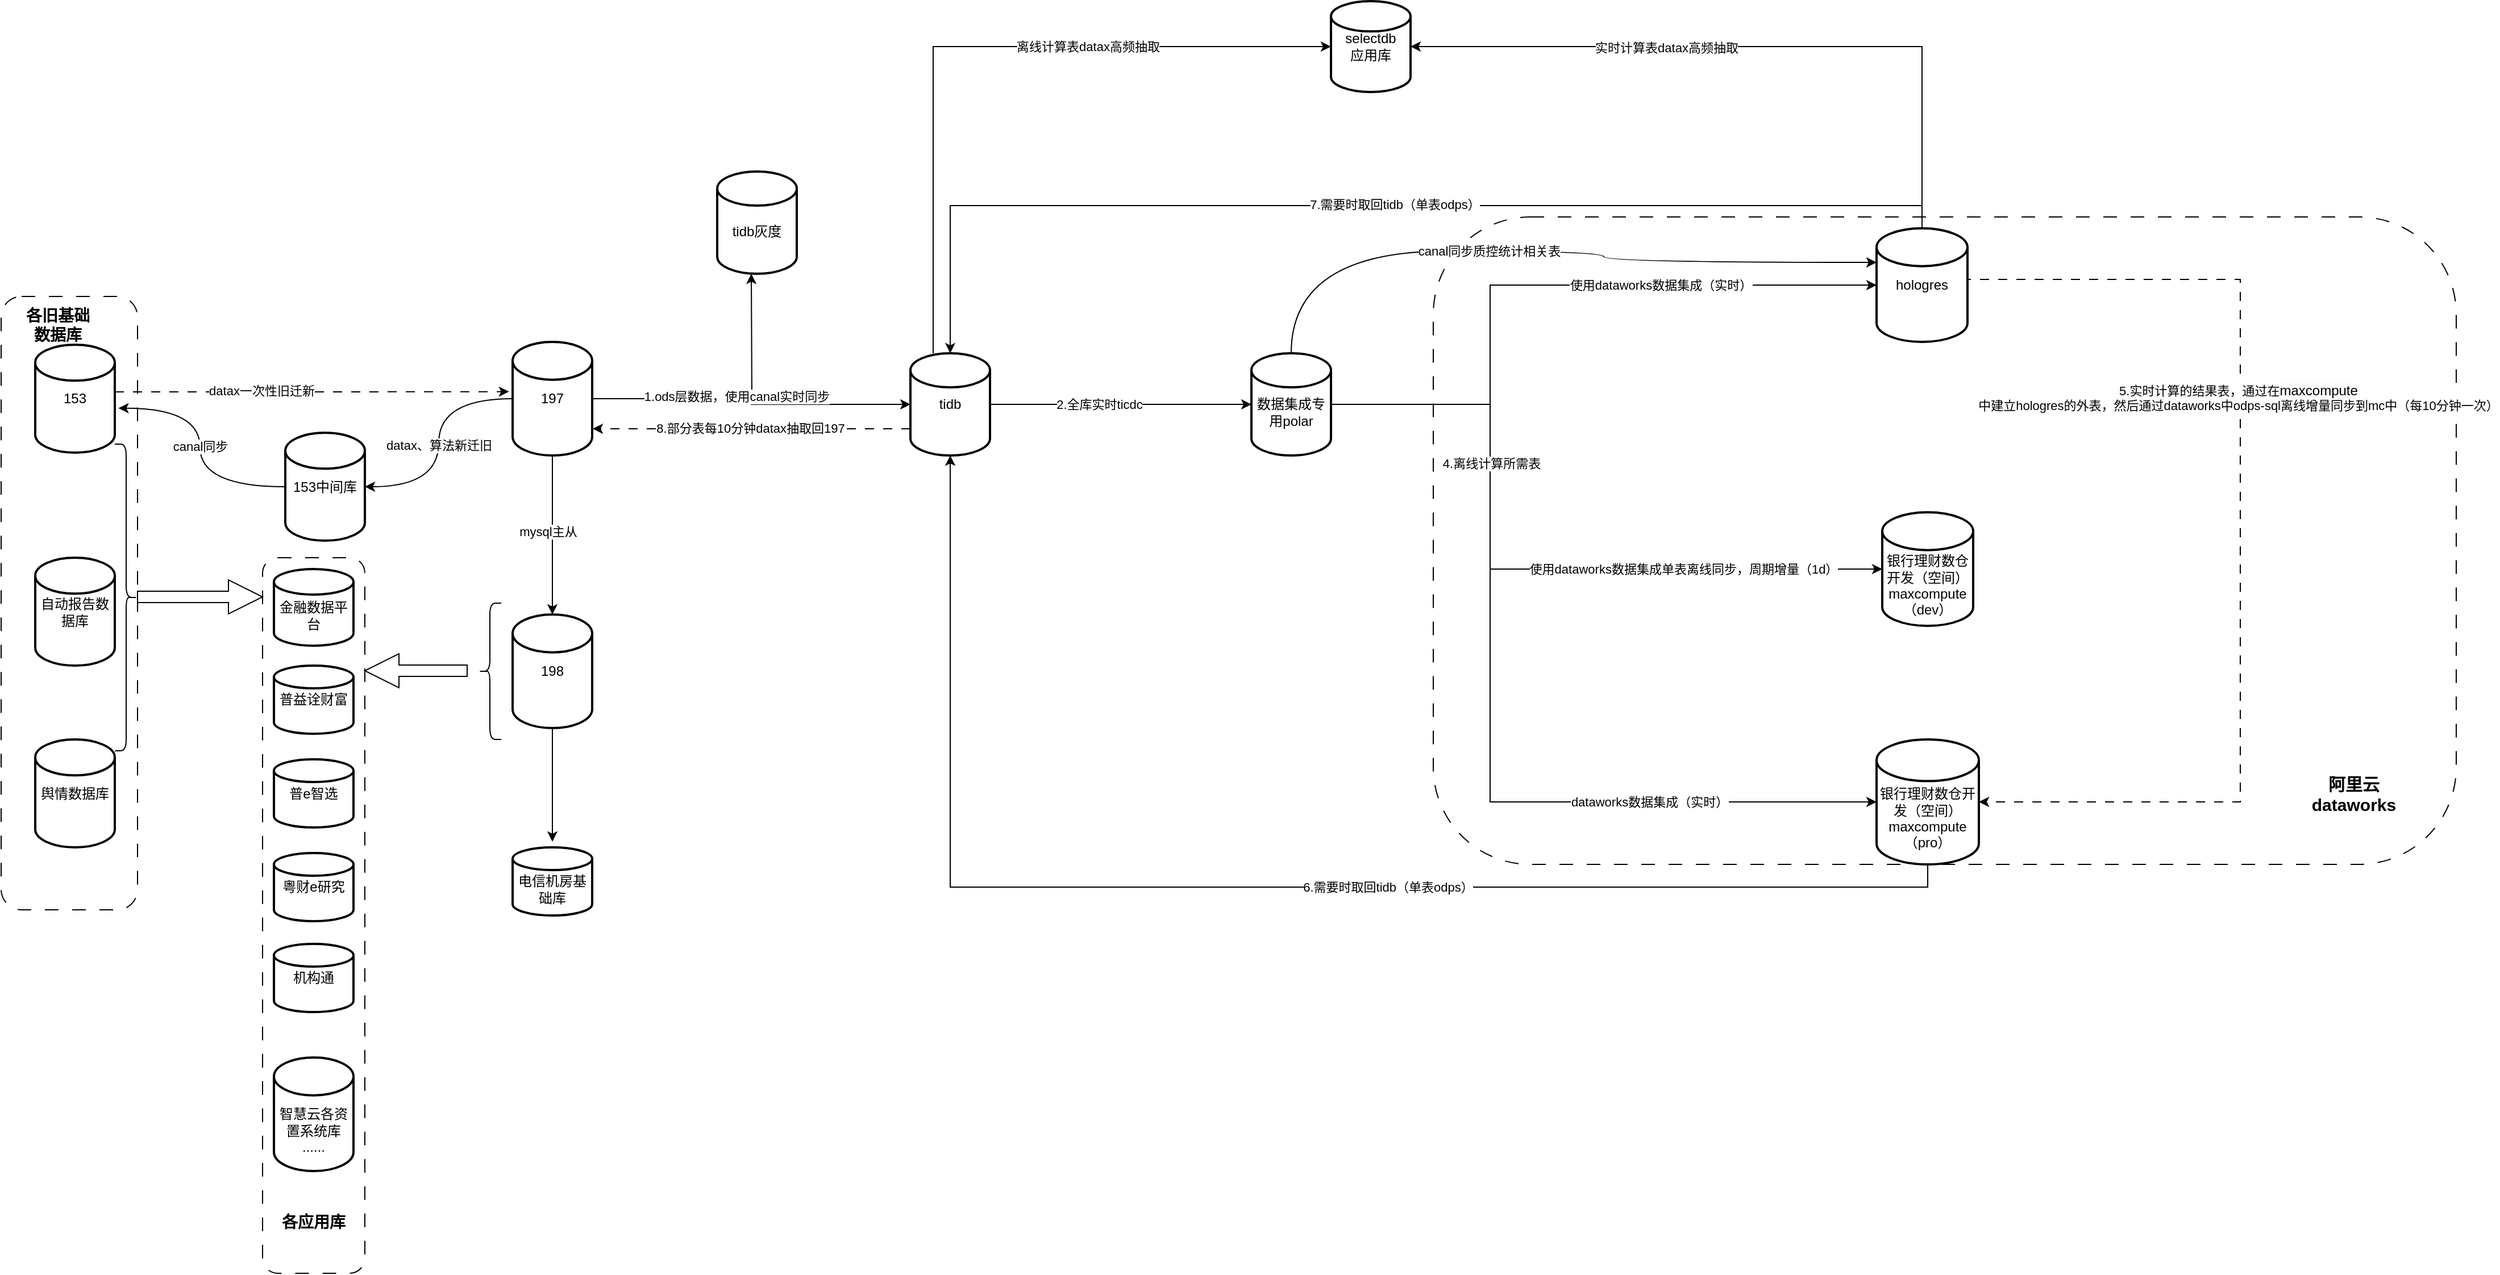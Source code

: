 <mxfile version="24.7.6">
  <diagram name="第 1 页" id="iHFvfWN3LYJCkzTxdhkx">
    <mxGraphModel dx="2043" dy="1834" grid="1" gridSize="10" guides="1" tooltips="1" connect="1" arrows="1" fold="1" page="1" pageScale="1" pageWidth="827" pageHeight="1169" math="0" shadow="0">
      <root>
        <mxCell id="0" />
        <mxCell id="1" parent="0" />
        <mxCell id="p7X5QzJol9ywE3LTPKTq-54" value="" style="rounded=1;whiteSpace=wrap;html=1;dashed=1;dashPattern=12 12;" vertex="1" parent="1">
          <mxGeometry x="460" y="100" width="900" height="570" as="geometry" />
        </mxCell>
        <mxCell id="p7X5QzJol9ywE3LTPKTq-51" value="" style="rounded=1;whiteSpace=wrap;html=1;dashed=1;dashPattern=12 12;" vertex="1" parent="1">
          <mxGeometry x="-800" y="170" width="120" height="540" as="geometry" />
        </mxCell>
        <mxCell id="p7X5QzJol9ywE3LTPKTq-49" value="" style="rounded=1;whiteSpace=wrap;html=1;dashed=1;dashPattern=12 12;" vertex="1" parent="1">
          <mxGeometry x="-570" y="400" width="90" height="630" as="geometry" />
        </mxCell>
        <mxCell id="gjVjQ8ZyxPNbiFoZRCMu-3" style="edgeStyle=orthogonalEdgeStyle;rounded=0;orthogonalLoop=1;jettySize=auto;html=1;" parent="1" source="gjVjQ8ZyxPNbiFoZRCMu-2" edge="1">
          <mxGeometry relative="1" as="geometry">
            <mxPoint x="300" y="265" as="targetPoint" />
          </mxGeometry>
        </mxCell>
        <mxCell id="dV_eRgZNrKqowhXcDV5U-3" value="2.全库实时ticdc" style="edgeLabel;html=1;align=center;verticalAlign=middle;resizable=0;points=[];" parent="gjVjQ8ZyxPNbiFoZRCMu-3" vertex="1" connectable="0">
          <mxGeometry x="-0.168" relative="1" as="geometry">
            <mxPoint as="offset" />
          </mxGeometry>
        </mxCell>
        <mxCell id="gjVjQ8ZyxPNbiFoZRCMu-2" value="tidb" style="strokeWidth=2;html=1;shape=mxgraph.flowchart.database;whiteSpace=wrap;" parent="1" vertex="1">
          <mxGeometry y="220" width="70" height="90" as="geometry" />
        </mxCell>
        <mxCell id="p7X5QzJol9ywE3LTPKTq-39" style="edgeStyle=orthogonalEdgeStyle;rounded=0;orthogonalLoop=1;jettySize=auto;html=1;curved=1;exitX=0.5;exitY=0;exitDx=0;exitDy=0;exitPerimeter=0;" edge="1" parent="1" source="gjVjQ8ZyxPNbiFoZRCMu-5" target="gjVjQ8ZyxPNbiFoZRCMu-7">
          <mxGeometry relative="1" as="geometry">
            <Array as="points">
              <mxPoint x="335" y="130" />
              <mxPoint x="610" y="130" />
              <mxPoint x="610" y="140" />
            </Array>
          </mxGeometry>
        </mxCell>
        <mxCell id="p7X5QzJol9ywE3LTPKTq-40" value="canal同步质控统计相关表" style="edgeLabel;html=1;align=center;verticalAlign=middle;resizable=0;points=[];" vertex="1" connectable="0" parent="p7X5QzJol9ywE3LTPKTq-39">
          <mxGeometry x="-0.141" relative="1" as="geometry">
            <mxPoint as="offset" />
          </mxGeometry>
        </mxCell>
        <mxCell id="gjVjQ8ZyxPNbiFoZRCMu-5" value="&lt;div&gt;&lt;br&gt;&lt;/div&gt;数据集成专用polar" style="strokeWidth=2;html=1;shape=mxgraph.flowchart.database;whiteSpace=wrap;" parent="1" vertex="1">
          <mxGeometry x="300" y="220" width="70" height="90" as="geometry" />
        </mxCell>
        <mxCell id="gjVjQ8ZyxPNbiFoZRCMu-7" value="hologres" style="strokeWidth=2;html=1;shape=mxgraph.flowchart.database;whiteSpace=wrap;" parent="1" vertex="1">
          <mxGeometry x="850" y="110" width="80" height="100" as="geometry" />
        </mxCell>
        <mxCell id="gjVjQ8ZyxPNbiFoZRCMu-8" value="&lt;div&gt;&lt;br&gt;&lt;/div&gt;&lt;div&gt;&lt;br&gt;&lt;/div&gt;&lt;div&gt;银行理财数仓开发（空间）&lt;/div&gt;maxcompute（dev）" style="strokeWidth=2;html=1;shape=mxgraph.flowchart.database;whiteSpace=wrap;" parent="1" vertex="1">
          <mxGeometry x="855" y="360" width="80" height="100" as="geometry" />
        </mxCell>
        <mxCell id="gjVjQ8ZyxPNbiFoZRCMu-9" style="edgeStyle=orthogonalEdgeStyle;rounded=0;orthogonalLoop=1;jettySize=auto;html=1;entryX=0;entryY=0.5;entryDx=0;entryDy=0;entryPerimeter=0;" parent="1" source="gjVjQ8ZyxPNbiFoZRCMu-5" target="gjVjQ8ZyxPNbiFoZRCMu-8" edge="1">
          <mxGeometry relative="1" as="geometry">
            <Array as="points">
              <mxPoint x="510" y="265" />
              <mxPoint x="510" y="410" />
            </Array>
          </mxGeometry>
        </mxCell>
        <mxCell id="gjVjQ8ZyxPNbiFoZRCMu-25" value="使用dataworks数据集成单表离线同步，周期增量（1d）" style="edgeLabel;html=1;align=center;verticalAlign=middle;resizable=0;points=[];" parent="gjVjQ8ZyxPNbiFoZRCMu-9" vertex="1" connectable="0">
          <mxGeometry x="0.365" y="-1" relative="1" as="geometry">
            <mxPoint x="25" y="-1" as="offset" />
          </mxGeometry>
        </mxCell>
        <mxCell id="gjVjQ8ZyxPNbiFoZRCMu-13" value="&lt;div&gt;&lt;br&gt;&lt;/div&gt;&lt;div&gt;&lt;br&gt;&lt;/div&gt;&lt;div&gt;银行理财数仓开发（空间）&lt;br&gt;&lt;/div&gt;maxcompute（pro）" style="strokeWidth=2;html=1;shape=mxgraph.flowchart.database;whiteSpace=wrap;" parent="1" vertex="1">
          <mxGeometry x="850" y="560" width="90" height="110" as="geometry" />
        </mxCell>
        <mxCell id="gjVjQ8ZyxPNbiFoZRCMu-14" style="edgeStyle=orthogonalEdgeStyle;rounded=0;orthogonalLoop=1;jettySize=auto;html=1;entryX=0;entryY=0.5;entryDx=0;entryDy=0;entryPerimeter=0;" parent="1" source="gjVjQ8ZyxPNbiFoZRCMu-5" target="gjVjQ8ZyxPNbiFoZRCMu-13" edge="1">
          <mxGeometry relative="1" as="geometry">
            <Array as="points">
              <mxPoint x="510" y="265" />
              <mxPoint x="510" y="615" />
            </Array>
          </mxGeometry>
        </mxCell>
        <mxCell id="gjVjQ8ZyxPNbiFoZRCMu-16" value="dataworks数据集成（实时）" style="edgeLabel;html=1;align=center;verticalAlign=middle;resizable=0;points=[];" parent="gjVjQ8ZyxPNbiFoZRCMu-14" vertex="1" connectable="0">
          <mxGeometry x="0.781" y="1" relative="1" as="geometry">
            <mxPoint x="-109" y="1" as="offset" />
          </mxGeometry>
        </mxCell>
        <mxCell id="gjVjQ8ZyxPNbiFoZRCMu-17" value="4.离线计算所需表" style="edgeLabel;html=1;align=center;verticalAlign=middle;resizable=0;points=[];" parent="gjVjQ8ZyxPNbiFoZRCMu-14" vertex="1" connectable="0">
          <mxGeometry x="-0.537" y="1" relative="1" as="geometry">
            <mxPoint as="offset" />
          </mxGeometry>
        </mxCell>
        <mxCell id="gjVjQ8ZyxPNbiFoZRCMu-19" style="edgeStyle=orthogonalEdgeStyle;rounded=0;orthogonalLoop=1;jettySize=auto;html=1;entryX=1;entryY=0.5;entryDx=0;entryDy=0;entryPerimeter=0;exitX=1;exitY=0.5;exitDx=0;exitDy=0;exitPerimeter=0;dashed=1;dashPattern=8 8;" parent="1" source="gjVjQ8ZyxPNbiFoZRCMu-7" target="gjVjQ8ZyxPNbiFoZRCMu-13" edge="1">
          <mxGeometry relative="1" as="geometry">
            <Array as="points">
              <mxPoint x="1170" y="155" />
              <mxPoint x="1170" y="615" />
            </Array>
          </mxGeometry>
        </mxCell>
        <mxCell id="gjVjQ8ZyxPNbiFoZRCMu-20" value="5.实时计算的结果表，通过在&lt;span style=&quot;font-size: 12px; text-wrap: wrap; background-color: rgb(251, 251, 251);&quot;&gt;maxcompute&lt;/span&gt;中建立hologres的外表，然后通过dataworks中odps-sql离线增量同步到mc中（每10分钟一次）" style="edgeLabel;html=1;align=center;verticalAlign=middle;resizable=0;points=[];" parent="gjVjQ8ZyxPNbiFoZRCMu-19" vertex="1" connectable="0">
          <mxGeometry x="-0.079" y="-2" relative="1" as="geometry">
            <mxPoint y="-82" as="offset" />
          </mxGeometry>
        </mxCell>
        <mxCell id="ughKu4st7hT9jdxvgbjc-1" style="edgeStyle=orthogonalEdgeStyle;rounded=0;orthogonalLoop=1;jettySize=auto;html=1;" parent="1" source="gjVjQ8ZyxPNbiFoZRCMu-22" edge="1">
          <mxGeometry relative="1" as="geometry">
            <mxPoint x="-140" y="150" as="targetPoint" />
          </mxGeometry>
        </mxCell>
        <mxCell id="gjVjQ8ZyxPNbiFoZRCMu-22" value="197" style="strokeWidth=2;html=1;shape=mxgraph.flowchart.database;whiteSpace=wrap;" parent="1" vertex="1">
          <mxGeometry x="-350" y="210" width="70" height="100" as="geometry" />
        </mxCell>
        <mxCell id="gjVjQ8ZyxPNbiFoZRCMu-26" style="edgeStyle=orthogonalEdgeStyle;rounded=0;orthogonalLoop=1;jettySize=auto;html=1;entryX=0;entryY=0.5;entryDx=0;entryDy=0;entryPerimeter=0;" parent="1" source="gjVjQ8ZyxPNbiFoZRCMu-22" target="gjVjQ8ZyxPNbiFoZRCMu-2" edge="1">
          <mxGeometry relative="1" as="geometry" />
        </mxCell>
        <mxCell id="gjVjQ8ZyxPNbiFoZRCMu-27" value="1.ods层数据，使用canal实时同步" style="edgeLabel;html=1;align=center;verticalAlign=middle;resizable=0;points=[];" parent="gjVjQ8ZyxPNbiFoZRCMu-26" vertex="1" connectable="0">
          <mxGeometry x="-0.109" y="2" relative="1" as="geometry">
            <mxPoint as="offset" />
          </mxGeometry>
        </mxCell>
        <mxCell id="gjVjQ8ZyxPNbiFoZRCMu-28" style="edgeStyle=orthogonalEdgeStyle;rounded=0;orthogonalLoop=1;jettySize=auto;html=1;entryX=0.5;entryY=0;entryDx=0;entryDy=0;entryPerimeter=0;" parent="1" source="gjVjQ8ZyxPNbiFoZRCMu-7" target="gjVjQ8ZyxPNbiFoZRCMu-2" edge="1">
          <mxGeometry relative="1" as="geometry">
            <Array as="points">
              <mxPoint x="890" y="90" />
              <mxPoint x="35" y="90" />
            </Array>
          </mxGeometry>
        </mxCell>
        <mxCell id="gjVjQ8ZyxPNbiFoZRCMu-29" value="7.需要时取回tidb（单表odps）" style="edgeLabel;html=1;align=center;verticalAlign=middle;resizable=0;points=[];" parent="gjVjQ8ZyxPNbiFoZRCMu-28" vertex="1" connectable="0">
          <mxGeometry x="-0.036" relative="1" as="geometry">
            <mxPoint y="-1" as="offset" />
          </mxGeometry>
        </mxCell>
        <mxCell id="gjVjQ8ZyxPNbiFoZRCMu-30" style="edgeStyle=orthogonalEdgeStyle;rounded=0;orthogonalLoop=1;jettySize=auto;html=1;entryX=0.5;entryY=1;entryDx=0;entryDy=0;entryPerimeter=0;" parent="1" source="gjVjQ8ZyxPNbiFoZRCMu-13" target="gjVjQ8ZyxPNbiFoZRCMu-2" edge="1">
          <mxGeometry relative="1" as="geometry">
            <Array as="points">
              <mxPoint x="895" y="690" />
              <mxPoint x="35" y="690" />
            </Array>
          </mxGeometry>
        </mxCell>
        <mxCell id="gjVjQ8ZyxPNbiFoZRCMu-31" value="6.需要时取回tidb（单表odps）" style="edgeLabel;html=1;align=center;verticalAlign=middle;resizable=0;points=[];" parent="gjVjQ8ZyxPNbiFoZRCMu-30" vertex="1" connectable="0">
          <mxGeometry x="-0.129" relative="1" as="geometry">
            <mxPoint x="53" as="offset" />
          </mxGeometry>
        </mxCell>
        <mxCell id="gjVjQ8ZyxPNbiFoZRCMu-32" style="edgeStyle=orthogonalEdgeStyle;rounded=0;orthogonalLoop=1;jettySize=auto;html=1;entryX=0;entryY=0.5;entryDx=0;entryDy=0;entryPerimeter=0;exitX=1;exitY=0.5;exitDx=0;exitDy=0;exitPerimeter=0;" parent="1" source="gjVjQ8ZyxPNbiFoZRCMu-5" target="gjVjQ8ZyxPNbiFoZRCMu-7" edge="1">
          <mxGeometry relative="1" as="geometry">
            <Array as="points">
              <mxPoint x="510" y="265" />
              <mxPoint x="510" y="160" />
            </Array>
          </mxGeometry>
        </mxCell>
        <mxCell id="gjVjQ8ZyxPNbiFoZRCMu-34" value="使用dataworks数据集成（实时）" style="edgeLabel;html=1;align=center;verticalAlign=middle;resizable=0;points=[];" parent="gjVjQ8ZyxPNbiFoZRCMu-32" vertex="1" connectable="0">
          <mxGeometry x="0.423" relative="1" as="geometry">
            <mxPoint x="-21" as="offset" />
          </mxGeometry>
        </mxCell>
        <mxCell id="ughKu4st7hT9jdxvgbjc-2" value="&lt;div&gt;&lt;br&gt;&lt;/div&gt;tidb灰度" style="strokeWidth=2;html=1;shape=mxgraph.flowchart.database;whiteSpace=wrap;" parent="1" vertex="1">
          <mxGeometry x="-170" y="60" width="70" height="90" as="geometry" />
        </mxCell>
        <mxCell id="p7X5QzJol9ywE3LTPKTq-44" style="edgeStyle=orthogonalEdgeStyle;shape=arrow;rounded=0;orthogonalLoop=1;jettySize=auto;html=1;" edge="1" parent="1">
          <mxGeometry relative="1" as="geometry">
            <mxPoint x="-480" y="499.5" as="targetPoint" />
            <mxPoint x="-390" y="499.5" as="sourcePoint" />
          </mxGeometry>
        </mxCell>
        <mxCell id="p7X5QzJol9ywE3LTPKTq-48" style="edgeStyle=orthogonalEdgeStyle;rounded=0;orthogonalLoop=1;jettySize=auto;html=1;" edge="1" parent="1" source="p7X5QzJol9ywE3LTPKTq-2">
          <mxGeometry relative="1" as="geometry">
            <mxPoint x="-315" y="650" as="targetPoint" />
          </mxGeometry>
        </mxCell>
        <mxCell id="p7X5QzJol9ywE3LTPKTq-2" value="198" style="strokeWidth=2;html=1;shape=mxgraph.flowchart.database;whiteSpace=wrap;" vertex="1" parent="1">
          <mxGeometry x="-350" y="450" width="70" height="100" as="geometry" />
        </mxCell>
        <mxCell id="p7X5QzJol9ywE3LTPKTq-4" style="edgeStyle=orthogonalEdgeStyle;rounded=0;orthogonalLoop=1;jettySize=auto;html=1;entryX=1.007;entryY=0.765;entryDx=0;entryDy=0;entryPerimeter=0;dashed=1;dashPattern=8 8;" edge="1" parent="1" source="gjVjQ8ZyxPNbiFoZRCMu-2" target="gjVjQ8ZyxPNbiFoZRCMu-22">
          <mxGeometry relative="1" as="geometry">
            <Array as="points">
              <mxPoint x="-140" y="287" />
            </Array>
          </mxGeometry>
        </mxCell>
        <mxCell id="p7X5QzJol9ywE3LTPKTq-5" value="8.部分表每10分钟datax抽取回197" style="edgeLabel;html=1;align=center;verticalAlign=middle;resizable=0;points=[];" vertex="1" connectable="0" parent="p7X5QzJol9ywE3LTPKTq-4">
          <mxGeometry x="0.012" y="-1" relative="1" as="geometry">
            <mxPoint as="offset" />
          </mxGeometry>
        </mxCell>
        <mxCell id="p7X5QzJol9ywE3LTPKTq-6" style="edgeStyle=orthogonalEdgeStyle;rounded=0;orthogonalLoop=1;jettySize=auto;html=1;entryX=0.5;entryY=0;entryDx=0;entryDy=0;entryPerimeter=0;" edge="1" parent="1" source="gjVjQ8ZyxPNbiFoZRCMu-22" target="p7X5QzJol9ywE3LTPKTq-2">
          <mxGeometry relative="1" as="geometry" />
        </mxCell>
        <mxCell id="p7X5QzJol9ywE3LTPKTq-7" value="mysql主从" style="edgeLabel;html=1;align=center;verticalAlign=middle;resizable=0;points=[];" vertex="1" connectable="0" parent="p7X5QzJol9ywE3LTPKTq-6">
          <mxGeometry x="-0.043" y="-4" relative="1" as="geometry">
            <mxPoint as="offset" />
          </mxGeometry>
        </mxCell>
        <mxCell id="p7X5QzJol9ywE3LTPKTq-15" value="153" style="strokeWidth=2;html=1;shape=mxgraph.flowchart.database;whiteSpace=wrap;" vertex="1" parent="1">
          <mxGeometry x="-770" y="212.5" width="70" height="95" as="geometry" />
        </mxCell>
        <mxCell id="p7X5QzJol9ywE3LTPKTq-16" style="edgeStyle=orthogonalEdgeStyle;rounded=0;orthogonalLoop=1;jettySize=auto;html=1;entryX=-0.045;entryY=0.438;entryDx=0;entryDy=0;entryPerimeter=0;dashed=1;dashPattern=8 8;" edge="1" parent="1" source="p7X5QzJol9ywE3LTPKTq-15" target="gjVjQ8ZyxPNbiFoZRCMu-22">
          <mxGeometry relative="1" as="geometry">
            <Array as="points">
              <mxPoint x="-510" y="254" />
              <mxPoint x="-510" y="254" />
            </Array>
          </mxGeometry>
        </mxCell>
        <mxCell id="p7X5QzJol9ywE3LTPKTq-17" value="datax一次性旧迁新" style="edgeLabel;html=1;align=center;verticalAlign=middle;resizable=0;points=[];" vertex="1" connectable="0" parent="p7X5QzJol9ywE3LTPKTq-16">
          <mxGeometry x="-0.258" y="1" relative="1" as="geometry">
            <mxPoint as="offset" />
          </mxGeometry>
        </mxCell>
        <mxCell id="p7X5QzJol9ywE3LTPKTq-18" value="153中间库" style="strokeWidth=2;html=1;shape=mxgraph.flowchart.database;whiteSpace=wrap;" vertex="1" parent="1">
          <mxGeometry x="-550" y="290" width="70" height="95" as="geometry" />
        </mxCell>
        <mxCell id="p7X5QzJol9ywE3LTPKTq-19" style="edgeStyle=orthogonalEdgeStyle;rounded=0;orthogonalLoop=1;jettySize=auto;html=1;entryX=1;entryY=0.5;entryDx=0;entryDy=0;entryPerimeter=0;curved=1;" edge="1" parent="1" source="gjVjQ8ZyxPNbiFoZRCMu-22" target="p7X5QzJol9ywE3LTPKTq-18">
          <mxGeometry relative="1" as="geometry" />
        </mxCell>
        <mxCell id="p7X5QzJol9ywE3LTPKTq-21" value="datax、算法新迁旧" style="edgeLabel;html=1;align=center;verticalAlign=middle;resizable=0;points=[];" vertex="1" connectable="0" parent="p7X5QzJol9ywE3LTPKTq-19">
          <mxGeometry x="0.021" relative="1" as="geometry">
            <mxPoint as="offset" />
          </mxGeometry>
        </mxCell>
        <mxCell id="p7X5QzJol9ywE3LTPKTq-20" style="edgeStyle=orthogonalEdgeStyle;rounded=0;orthogonalLoop=1;jettySize=auto;html=1;entryX=1.046;entryY=0.588;entryDx=0;entryDy=0;entryPerimeter=0;curved=1;" edge="1" parent="1" source="p7X5QzJol9ywE3LTPKTq-18" target="p7X5QzJol9ywE3LTPKTq-15">
          <mxGeometry relative="1" as="geometry" />
        </mxCell>
        <mxCell id="p7X5QzJol9ywE3LTPKTq-22" value="canal同步" style="edgeLabel;html=1;align=center;verticalAlign=middle;resizable=0;points=[];" vertex="1" connectable="0" parent="p7X5QzJol9ywE3LTPKTq-20">
          <mxGeometry x="0.024" relative="1" as="geometry">
            <mxPoint as="offset" />
          </mxGeometry>
        </mxCell>
        <mxCell id="p7X5QzJol9ywE3LTPKTq-25" value="selectdb&lt;div&gt;应用库&lt;/div&gt;" style="strokeWidth=2;html=1;shape=mxgraph.flowchart.database;whiteSpace=wrap;" vertex="1" parent="1">
          <mxGeometry x="370" y="-90" width="70" height="80" as="geometry" />
        </mxCell>
        <mxCell id="p7X5QzJol9ywE3LTPKTq-26" style="edgeStyle=orthogonalEdgeStyle;rounded=0;orthogonalLoop=1;jettySize=auto;html=1;entryX=1;entryY=0.5;entryDx=0;entryDy=0;entryPerimeter=0;" edge="1" parent="1" source="gjVjQ8ZyxPNbiFoZRCMu-7" target="p7X5QzJol9ywE3LTPKTq-25">
          <mxGeometry relative="1" as="geometry">
            <Array as="points">
              <mxPoint x="890" y="-50" />
            </Array>
          </mxGeometry>
        </mxCell>
        <mxCell id="p7X5QzJol9ywE3LTPKTq-27" value="实时计算表datax高频抽取" style="edgeLabel;html=1;align=center;verticalAlign=middle;resizable=0;points=[];" vertex="1" connectable="0" parent="p7X5QzJol9ywE3LTPKTq-26">
          <mxGeometry x="0.262" y="1" relative="1" as="geometry">
            <mxPoint as="offset" />
          </mxGeometry>
        </mxCell>
        <mxCell id="p7X5QzJol9ywE3LTPKTq-28" style="edgeStyle=orthogonalEdgeStyle;rounded=0;orthogonalLoop=1;jettySize=auto;html=1;entryX=0;entryY=0.5;entryDx=0;entryDy=0;entryPerimeter=0;" edge="1" parent="1" source="gjVjQ8ZyxPNbiFoZRCMu-2" target="p7X5QzJol9ywE3LTPKTq-25">
          <mxGeometry relative="1" as="geometry">
            <Array as="points">
              <mxPoint x="20" y="-50" />
            </Array>
          </mxGeometry>
        </mxCell>
        <mxCell id="p7X5QzJol9ywE3LTPKTq-29" value="离线计算表datax高频抽取" style="edgeLabel;html=1;align=center;verticalAlign=middle;resizable=0;points=[];" vertex="1" connectable="0" parent="p7X5QzJol9ywE3LTPKTq-28">
          <mxGeometry x="0.067" y="1" relative="1" as="geometry">
            <mxPoint x="75" y="1" as="offset" />
          </mxGeometry>
        </mxCell>
        <mxCell id="p7X5QzJol9ywE3LTPKTq-31" value="舆情数据库" style="strokeWidth=2;html=1;shape=mxgraph.flowchart.database;whiteSpace=wrap;" vertex="1" parent="1">
          <mxGeometry x="-770" y="560" width="70" height="95" as="geometry" />
        </mxCell>
        <mxCell id="p7X5QzJol9ywE3LTPKTq-43" style="edgeStyle=orthogonalEdgeStyle;shape=arrow;rounded=0;orthogonalLoop=1;jettySize=auto;html=1;" edge="1" parent="1">
          <mxGeometry relative="1" as="geometry">
            <mxPoint x="-570" y="434.5" as="targetPoint" />
            <mxPoint x="-680" y="434.5" as="sourcePoint" />
          </mxGeometry>
        </mxCell>
        <mxCell id="p7X5QzJol9ywE3LTPKTq-32" value="自动报告数据库" style="strokeWidth=2;html=1;shape=mxgraph.flowchart.database;whiteSpace=wrap;" vertex="1" parent="1">
          <mxGeometry x="-770" y="400" width="70" height="95" as="geometry" />
        </mxCell>
        <mxCell id="p7X5QzJol9ywE3LTPKTq-33" value="&lt;div&gt;&lt;br&gt;&lt;/div&gt;金融数据平台" style="strokeWidth=2;html=1;shape=mxgraph.flowchart.database;whiteSpace=wrap;" vertex="1" parent="1">
          <mxGeometry x="-560" y="410" width="70" height="67.5" as="geometry" />
        </mxCell>
        <mxCell id="p7X5QzJol9ywE3LTPKTq-34" value="普益诠财富" style="strokeWidth=2;html=1;shape=mxgraph.flowchart.database;whiteSpace=wrap;" vertex="1" parent="1">
          <mxGeometry x="-560" y="495" width="70" height="60" as="geometry" />
        </mxCell>
        <mxCell id="p7X5QzJol9ywE3LTPKTq-35" value="普e智选" style="strokeWidth=2;html=1;shape=mxgraph.flowchart.database;whiteSpace=wrap;" vertex="1" parent="1">
          <mxGeometry x="-560" y="577.5" width="70" height="60" as="geometry" />
        </mxCell>
        <mxCell id="p7X5QzJol9ywE3LTPKTq-36" value="粤财e研究" style="strokeWidth=2;html=1;shape=mxgraph.flowchart.database;whiteSpace=wrap;" vertex="1" parent="1">
          <mxGeometry x="-560" y="660" width="70" height="60" as="geometry" />
        </mxCell>
        <mxCell id="p7X5QzJol9ywE3LTPKTq-37" value="&lt;div&gt;&lt;br&gt;&lt;/div&gt;电信机房基础库" style="strokeWidth=2;html=1;shape=mxgraph.flowchart.database;whiteSpace=wrap;" vertex="1" parent="1">
          <mxGeometry x="-350" y="655" width="70" height="60" as="geometry" />
        </mxCell>
        <mxCell id="p7X5QzJol9ywE3LTPKTq-38" value="机构通" style="strokeWidth=2;html=1;shape=mxgraph.flowchart.database;whiteSpace=wrap;" vertex="1" parent="1">
          <mxGeometry x="-560" y="740" width="70" height="60" as="geometry" />
        </mxCell>
        <mxCell id="p7X5QzJol9ywE3LTPKTq-42" value="&lt;div&gt;&lt;br&gt;&lt;/div&gt;&lt;div&gt;&lt;br&gt;&lt;/div&gt;智慧云各资置系统库&lt;div&gt;......&lt;/div&gt;" style="strokeWidth=2;html=1;shape=mxgraph.flowchart.database;whiteSpace=wrap;" vertex="1" parent="1">
          <mxGeometry x="-560" y="840" width="70" height="100" as="geometry" />
        </mxCell>
        <mxCell id="p7X5QzJol9ywE3LTPKTq-45" value="" style="shape=curlyBracket;whiteSpace=wrap;html=1;rounded=1;flipH=1;labelPosition=right;verticalLabelPosition=middle;align=left;verticalAlign=middle;" vertex="1" parent="1">
          <mxGeometry x="-700" y="300" width="20" height="270" as="geometry" />
        </mxCell>
        <mxCell id="p7X5QzJol9ywE3LTPKTq-47" value="" style="shape=curlyBracket;whiteSpace=wrap;html=1;rounded=1;labelPosition=left;verticalLabelPosition=middle;align=right;verticalAlign=middle;" vertex="1" parent="1">
          <mxGeometry x="-380" y="440" width="20" height="120" as="geometry" />
        </mxCell>
        <mxCell id="p7X5QzJol9ywE3LTPKTq-50" value="&lt;b&gt;&lt;font style=&quot;font-size: 14px;&quot;&gt;各应用库&lt;/font&gt;&lt;/b&gt;" style="text;html=1;align=center;verticalAlign=middle;whiteSpace=wrap;rounded=0;" vertex="1" parent="1">
          <mxGeometry x="-555" y="970" width="60" height="30" as="geometry" />
        </mxCell>
        <mxCell id="p7X5QzJol9ywE3LTPKTq-53" value="&lt;b&gt;&lt;font style=&quot;font-size: 14px;&quot;&gt;各旧基础数据库&lt;/font&gt;&lt;/b&gt;" style="text;html=1;align=center;verticalAlign=middle;whiteSpace=wrap;rounded=0;" vertex="1" parent="1">
          <mxGeometry x="-780" y="180" width="60" height="30" as="geometry" />
        </mxCell>
        <mxCell id="p7X5QzJol9ywE3LTPKTq-58" value="&lt;b&gt;&lt;font style=&quot;font-size: 15px;&quot;&gt;阿里云dataworks&lt;/font&gt;&lt;/b&gt;" style="text;html=1;align=center;verticalAlign=middle;whiteSpace=wrap;rounded=0;" vertex="1" parent="1">
          <mxGeometry x="1220" y="582.5" width="100" height="50" as="geometry" />
        </mxCell>
      </root>
    </mxGraphModel>
  </diagram>
</mxfile>
